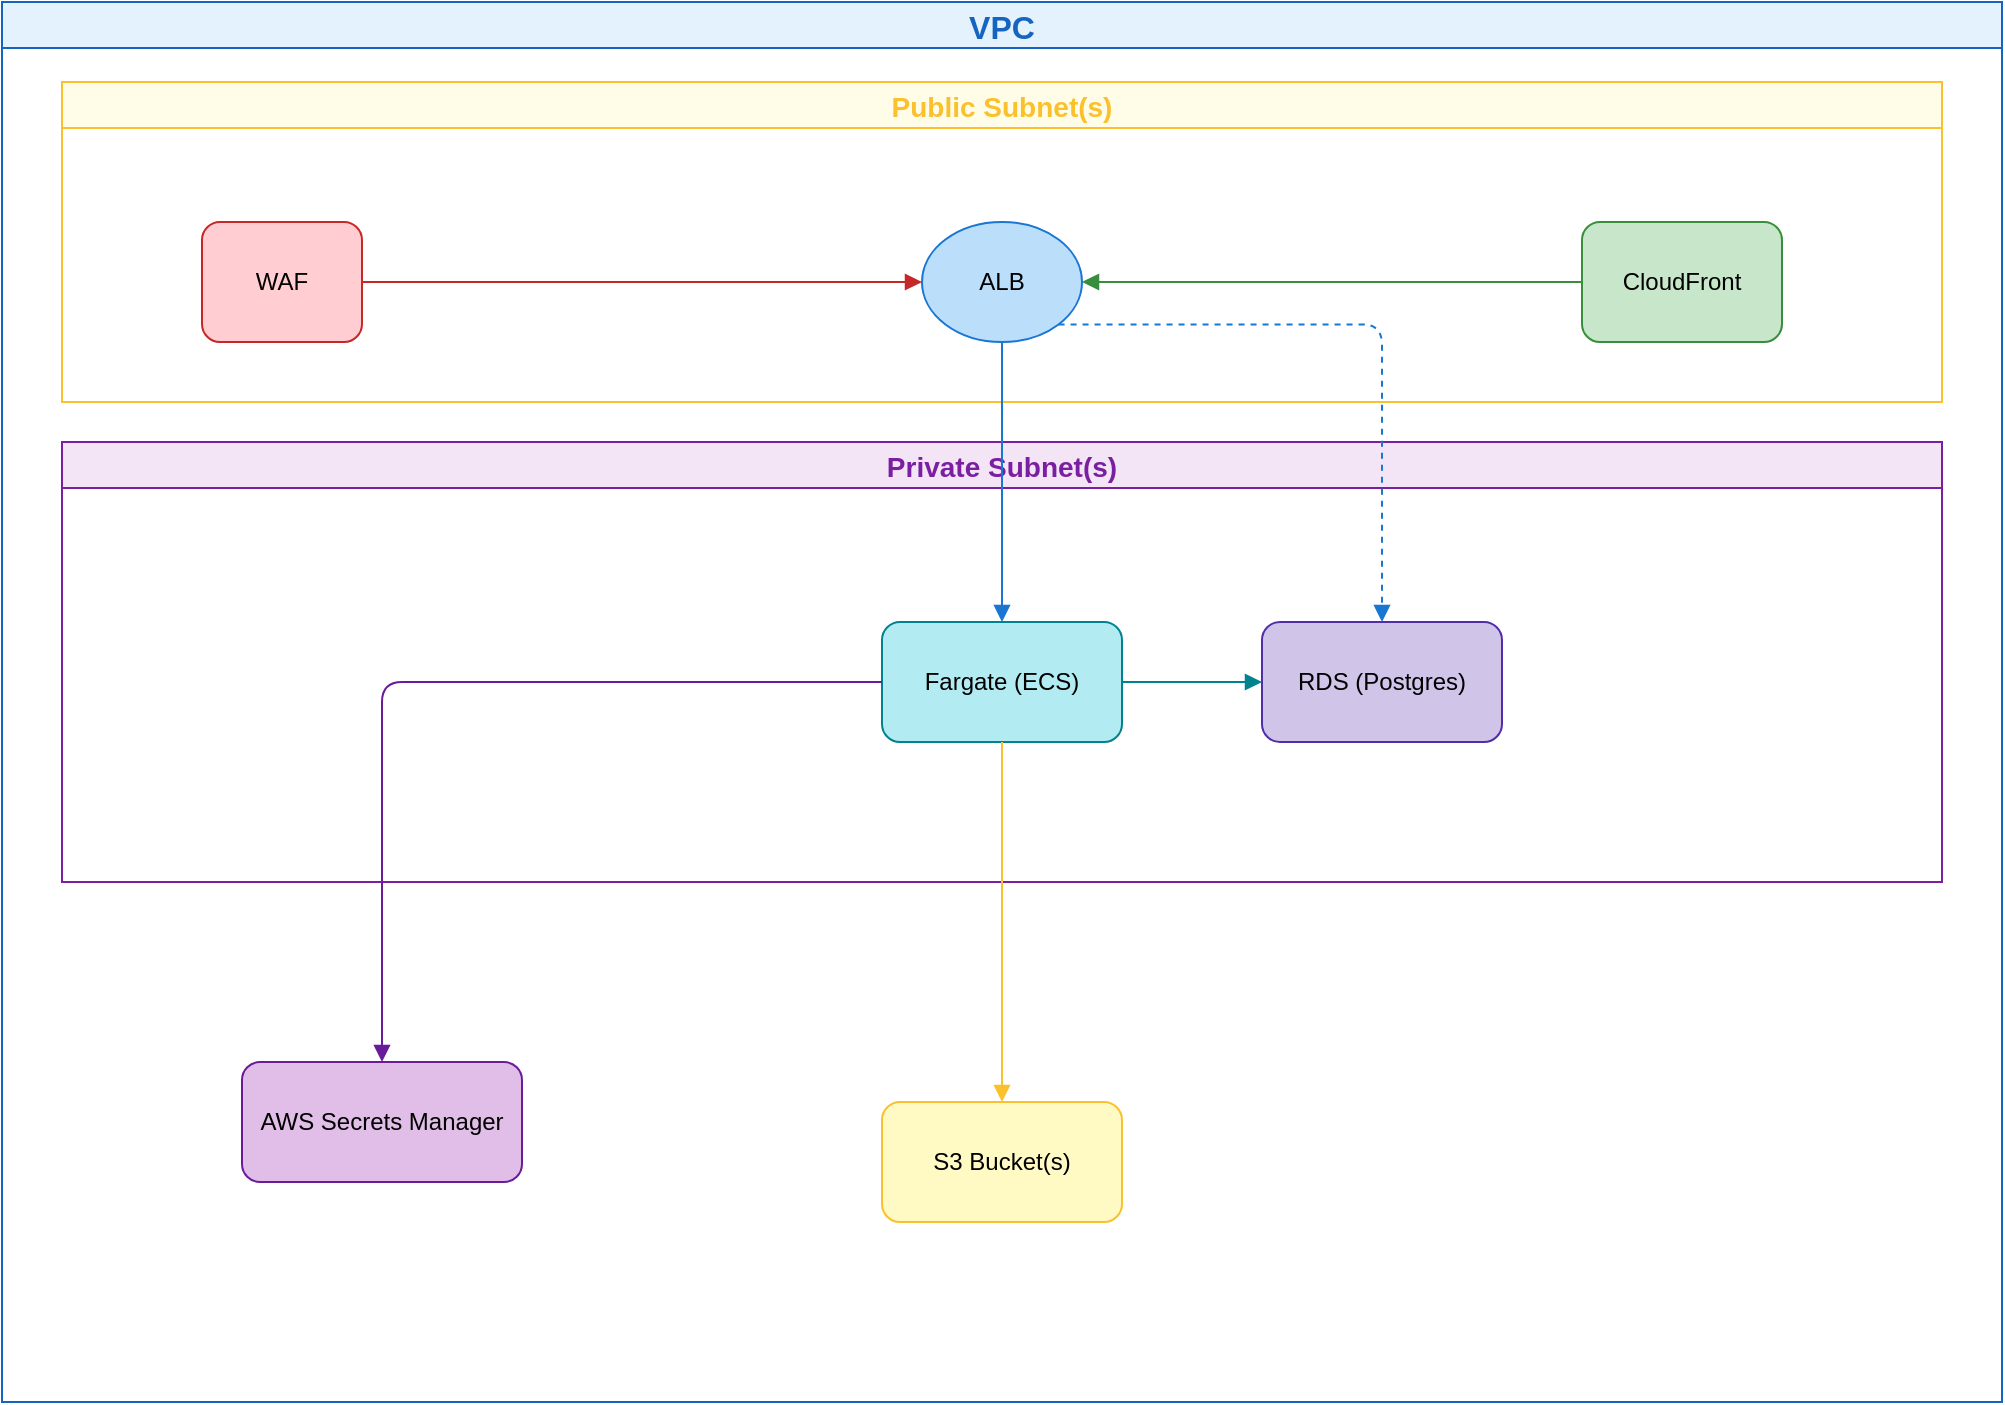 <mxfile version="28.2.3">
  <diagram name="AWS App Infra Architecture" id="aws-app-infra-1">
    <mxGraphModel dx="1431" dy="1222" grid="1" gridSize="10" guides="1" tooltips="1" connect="1" arrows="1" fold="1" page="1" pageScale="1" pageWidth="1200" pageHeight="800" math="0" shadow="0">
      <root>
        <mxCell id="0" />
        <mxCell id="1" parent="0" />
        <mxCell id="vpc" value="VPC" style="swimlane;fillColor=#E3F2FD;strokeColor=#1565C0;fontSize=16;fontColor=#1565C0;" parent="1" vertex="1">
          <mxGeometry x="40" y="40" width="1000" height="700" as="geometry" />
        </mxCell>
        <mxCell id="public_subnet" value="Public Subnet(s)" style="swimlane;fillColor=#FFFDE7;strokeColor=#FBC02D;fontSize=14;fontColor=#FBC02D;" parent="vpc" vertex="1">
          <mxGeometry x="30" y="40" width="940" height="160" as="geometry" />
        </mxCell>
        <mxCell id="alb" value="ALB" style="ellipse;whiteSpace=wrap;html=1;fillColor=#BBDEFB;strokeColor=#1976D2;fontSize=12;" parent="public_subnet" vertex="1">
          <mxGeometry x="430" y="70" width="80" height="60" as="geometry" />
        </mxCell>
        <mxCell id="waf" value="WAF" style="rounded=1;whiteSpace=wrap;html=1;fillColor=#FFCDD2;strokeColor=#C62828;fontSize=12;" parent="public_subnet" vertex="1">
          <mxGeometry x="70" y="70" width="80" height="60" as="geometry" />
        </mxCell>
        <mxCell id="cloudfront" value="CloudFront" style="rounded=1;whiteSpace=wrap;html=1;fillColor=#C8E6C9;strokeColor=#388E3C;fontSize=12;" parent="public_subnet" vertex="1">
          <mxGeometry x="760" y="70" width="100" height="60" as="geometry" />
        </mxCell>
        <mxCell id="private_subnet" value="Private Subnet(s)" style="swimlane;fillColor=#F3E5F5;strokeColor=#7B1FA2;fontSize=14;fontColor=#7B1FA2;" parent="vpc" vertex="1">
          <mxGeometry x="30" y="220" width="940" height="220" as="geometry" />
        </mxCell>
        <mxCell id="fargate" value="Fargate (ECS)" style="rounded=1;whiteSpace=wrap;html=1;fillColor=#B2EBF2;strokeColor=#00838F;fontSize=12;" parent="private_subnet" vertex="1">
          <mxGeometry x="410" y="90" width="120" height="60" as="geometry" />
        </mxCell>
        <mxCell id="rds" value="RDS (Postgres)" style="rounded=1;whiteSpace=wrap;html=1;fillColor=#D1C4E9;strokeColor=#512DA8;fontSize=12;" parent="private_subnet" vertex="1">
          <mxGeometry x="600" y="90" width="120" height="60" as="geometry" />
        </mxCell>
        <mxCell id="s3" value="S3 Bucket(s)" style="rounded=1;whiteSpace=wrap;html=1;fillColor=#FFF9C4;strokeColor=#FBC02D;fontSize=12;" parent="vpc" vertex="1">
          <mxGeometry x="440" y="550" width="120" height="60" as="geometry" />
        </mxCell>
        <mxCell id="secrets" value="AWS Secrets Manager" style="rounded=1;whiteSpace=wrap;html=1;fillColor=#E1BEE7;strokeColor=#6A1B9A;fontSize=12;" parent="vpc" vertex="1">
          <mxGeometry x="120" y="530" width="140" height="60" as="geometry" />
        </mxCell>
        <mxCell id="alb_to_fargate" style="edgeStyle=orthogonalEdgeStyle;endArrow=block;strokeColor=#1976D2;" parent="vpc" source="alb" target="fargate" edge="1">
          <mxGeometry relative="1" as="geometry" />
        </mxCell>
        <mxCell id="alb_to_rds" style="edgeStyle=orthogonalEdgeStyle;endArrow=block;strokeColor=#1976D2;dashed=1;exitX=1;exitY=1;exitDx=0;exitDy=0;" parent="vpc" source="alb" target="rds" edge="1">
          <mxGeometry relative="1" as="geometry" />
        </mxCell>
        <mxCell id="fargate_to_rds" style="edgeStyle=orthogonalEdgeStyle;endArrow=block;strokeColor=#00838F;" parent="vpc" source="fargate" target="rds" edge="1">
          <mxGeometry relative="1" as="geometry" />
        </mxCell>
        <mxCell id="fargate_to_s3" style="edgeStyle=orthogonalEdgeStyle;endArrow=block;strokeColor=#FBC02D;" parent="vpc" source="fargate" target="s3" edge="1">
          <mxGeometry relative="1" as="geometry" />
        </mxCell>
        <mxCell id="fargate_to_secrets" style="edgeStyle=orthogonalEdgeStyle;endArrow=block;strokeColor=#6A1B9A;" parent="vpc" source="fargate" target="secrets" edge="1">
          <mxGeometry relative="1" as="geometry" />
        </mxCell>
        <mxCell id="cloudfront_to_alb" style="edgeStyle=orthogonalEdgeStyle;endArrow=block;strokeColor=#388E3C;" parent="vpc" source="cloudfront" target="alb" edge="1">
          <mxGeometry relative="1" as="geometry" />
        </mxCell>
        <mxCell id="waf_to_alb" style="edgeStyle=orthogonalEdgeStyle;endArrow=block;strokeColor=#C62828;" parent="vpc" source="waf" target="alb" edge="1">
          <mxGeometry relative="1" as="geometry" />
        </mxCell>
      </root>
    </mxGraphModel>
  </diagram>
</mxfile>
